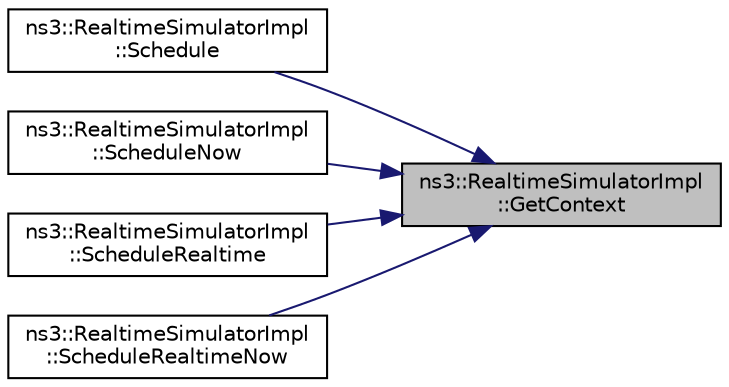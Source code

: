 digraph "ns3::RealtimeSimulatorImpl::GetContext"
{
 // LATEX_PDF_SIZE
  edge [fontname="Helvetica",fontsize="10",labelfontname="Helvetica",labelfontsize="10"];
  node [fontname="Helvetica",fontsize="10",shape=record];
  rankdir="RL";
  Node1 [label="ns3::RealtimeSimulatorImpl\l::GetContext",height=0.2,width=0.4,color="black", fillcolor="grey75", style="filled", fontcolor="black",tooltip="Get the current simulation context."];
  Node1 -> Node2 [dir="back",color="midnightblue",fontsize="10",style="solid",fontname="Helvetica"];
  Node2 [label="ns3::RealtimeSimulatorImpl\l::Schedule",height=0.2,width=0.4,color="black", fillcolor="white", style="filled",URL="$classns3_1_1_realtime_simulator_impl.html#a2ff9f754084280c9f478cc7028cce3bf",tooltip="Schedule a future event execution (in the same context)."];
  Node1 -> Node3 [dir="back",color="midnightblue",fontsize="10",style="solid",fontname="Helvetica"];
  Node3 [label="ns3::RealtimeSimulatorImpl\l::ScheduleNow",height=0.2,width=0.4,color="black", fillcolor="white", style="filled",URL="$classns3_1_1_realtime_simulator_impl.html#a1a8a487e77cd4ecb43c4eaa31705656b",tooltip="Schedule an event to run at the current virtual time."];
  Node1 -> Node4 [dir="back",color="midnightblue",fontsize="10",style="solid",fontname="Helvetica"];
  Node4 [label="ns3::RealtimeSimulatorImpl\l::ScheduleRealtime",height=0.2,width=0.4,color="black", fillcolor="white", style="filled",URL="$classns3_1_1_realtime_simulator_impl.html#a06c825f23ff29bf9fe72652f8fd3b72f",tooltip="Schedule a future event execution (in the same context)."];
  Node1 -> Node5 [dir="back",color="midnightblue",fontsize="10",style="solid",fontname="Helvetica"];
  Node5 [label="ns3::RealtimeSimulatorImpl\l::ScheduleRealtimeNow",height=0.2,width=0.4,color="black", fillcolor="white", style="filled",URL="$classns3_1_1_realtime_simulator_impl.html#a3a8b07ddf0a22a6f77050528eece77cc",tooltip="Schedule an event to run at the current virtual time."];
}

